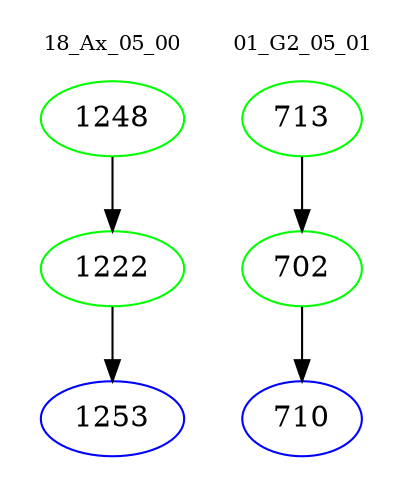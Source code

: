 digraph{
subgraph cluster_0 {
color = white
label = "18_Ax_05_00";
fontsize=10;
T0_1248 [label="1248", color="green"]
T0_1248 -> T0_1222 [color="black"]
T0_1222 [label="1222", color="green"]
T0_1222 -> T0_1253 [color="black"]
T0_1253 [label="1253", color="blue"]
}
subgraph cluster_1 {
color = white
label = "01_G2_05_01";
fontsize=10;
T1_713 [label="713", color="green"]
T1_713 -> T1_702 [color="black"]
T1_702 [label="702", color="green"]
T1_702 -> T1_710 [color="black"]
T1_710 [label="710", color="blue"]
}
}
